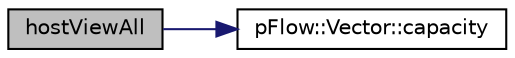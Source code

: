digraph "hostViewAll"
{
 // LATEX_PDF_SIZE
  edge [fontname="Helvetica",fontsize="10",labelfontname="Helvetica",labelfontsize="10"];
  node [fontname="Helvetica",fontsize="10",shape=record];
  rankdir="LR";
  Node1 [label="hostViewAll",height=0.2,width=0.4,color="black", fillcolor="grey75", style="filled", fontcolor="black",tooltip="Return a view accessible on Host in range [0,capacity)"];
  Node1 -> Node2 [color="midnightblue",fontsize="10",style="solid",fontname="Helvetica"];
  Node2 [label="pFlow::Vector::capacity",height=0.2,width=0.4,color="black", fillcolor="white", style="filled",URL="$classpFlow_1_1Vector.html#a234de5cb432c97fcb4b0f806bb86624e",tooltip="Capacity of the vector."];
}

